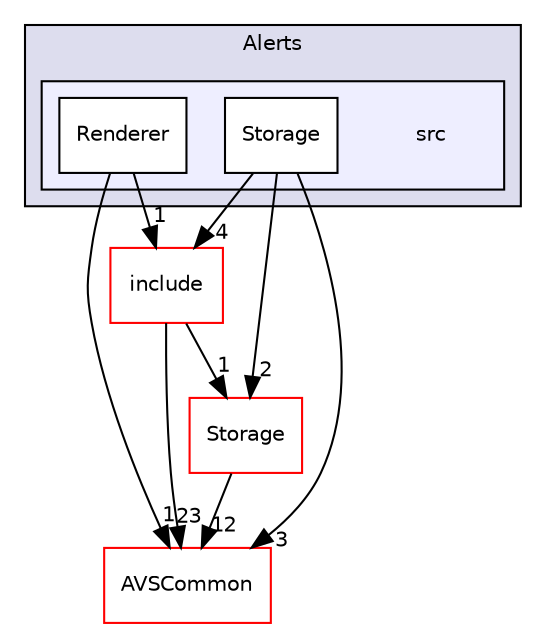 digraph "/avs-cpp-sdk-tools/cm/autoCM_publicRepo/avs-device-sdk/CapabilityAgents/Alerts/src" {
  compound=true
  node [ fontsize="10", fontname="Helvetica"];
  edge [ labelfontsize="10", labelfontname="Helvetica"];
  subgraph clusterdir_6a3d888c77d91a2c06c3ff7a43c42895 {
    graph [ bgcolor="#ddddee", pencolor="black", label="Alerts" fontname="Helvetica", fontsize="10", URL="dir_6a3d888c77d91a2c06c3ff7a43c42895.html"]
  subgraph clusterdir_88b1bb53c337da1d62e70e0c33265813 {
    graph [ bgcolor="#eeeeff", pencolor="black", label="" URL="dir_88b1bb53c337da1d62e70e0c33265813.html"];
    dir_88b1bb53c337da1d62e70e0c33265813 [shape=plaintext label="src"];
    dir_73b2f3b3b0731c5b8c6a213d28d8a31c [shape=box label="Renderer" color="black" fillcolor="white" style="filled" URL="dir_73b2f3b3b0731c5b8c6a213d28d8a31c.html"];
    dir_ee85d98d768fa30ad1be25f081f26a32 [shape=box label="Storage" color="black" fillcolor="white" style="filled" URL="dir_ee85d98d768fa30ad1be25f081f26a32.html"];
  }
  }
  dir_32ca2b1be26df65d1a152938de056228 [shape=box label="include" fillcolor="white" style="filled" color="red" URL="dir_32ca2b1be26df65d1a152938de056228.html"];
  dir_d29c5f5a2915d6c5388c9daae4f109c7 [shape=box label="Storage" fillcolor="white" style="filled" color="red" URL="dir_d29c5f5a2915d6c5388c9daae4f109c7.html"];
  dir_13e65effb2bde530b17b3d5eefcd0266 [shape=box label="AVSCommon" fillcolor="white" style="filled" color="red" URL="dir_13e65effb2bde530b17b3d5eefcd0266.html"];
  dir_ee85d98d768fa30ad1be25f081f26a32->dir_32ca2b1be26df65d1a152938de056228 [headlabel="4", labeldistance=1.5 headhref="dir_000130_000092.html"];
  dir_ee85d98d768fa30ad1be25f081f26a32->dir_d29c5f5a2915d6c5388c9daae4f109c7 [headlabel="2", labeldistance=1.5 headhref="dir_000130_000259.html"];
  dir_ee85d98d768fa30ad1be25f081f26a32->dir_13e65effb2bde530b17b3d5eefcd0266 [headlabel="3", labeldistance=1.5 headhref="dir_000130_000009.html"];
  dir_32ca2b1be26df65d1a152938de056228->dir_d29c5f5a2915d6c5388c9daae4f109c7 [headlabel="1", labeldistance=1.5 headhref="dir_000092_000259.html"];
  dir_32ca2b1be26df65d1a152938de056228->dir_13e65effb2bde530b17b3d5eefcd0266 [headlabel="23", labeldistance=1.5 headhref="dir_000092_000009.html"];
  dir_d29c5f5a2915d6c5388c9daae4f109c7->dir_13e65effb2bde530b17b3d5eefcd0266 [headlabel="12", labeldistance=1.5 headhref="dir_000259_000009.html"];
  dir_73b2f3b3b0731c5b8c6a213d28d8a31c->dir_32ca2b1be26df65d1a152938de056228 [headlabel="1", labeldistance=1.5 headhref="dir_000129_000092.html"];
  dir_73b2f3b3b0731c5b8c6a213d28d8a31c->dir_13e65effb2bde530b17b3d5eefcd0266 [headlabel="1", labeldistance=1.5 headhref="dir_000129_000009.html"];
}
